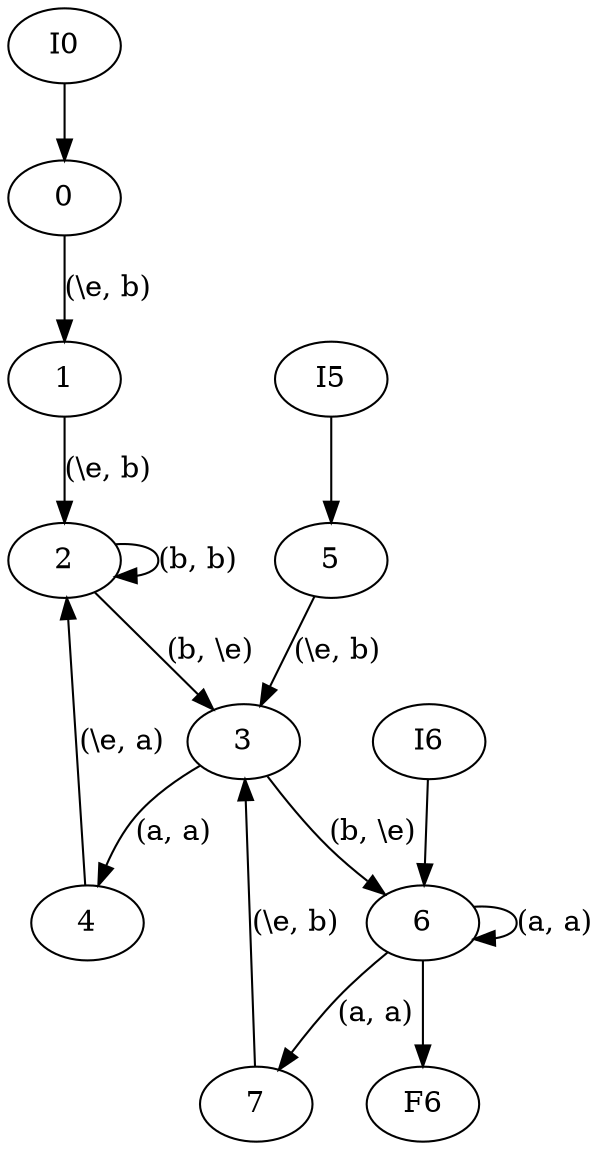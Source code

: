 digraph {
  vcsn_context = "lat<lan<lal_char(ab)>,lan<lal_char(ab)>>_b"
  I0 -> 0
  0 -> 1 [label = "(\\e, b)"]
  1 -> 2 [label = "(\\e, b)"]
  2 -> 2 [label = "(b, b)"]
  2 -> 3 [label = "(b, \\e)"]
  3 -> 4 [label = "(a, a)"]
  4 -> 2 [label = "(\\e, a)"]
  3 -> 6 [label = "(b, \\e)"]
  6 -> 7 [label = "(a, a)"]
  7 -> 3 [label = "(\\e, b)"]
  6 -> 6 [label = "(a, a)"]
  5 -> 3 [label = "(\\e, b)"]
  I5 -> 5
  I6 -> 6
  6 -> F6
}
